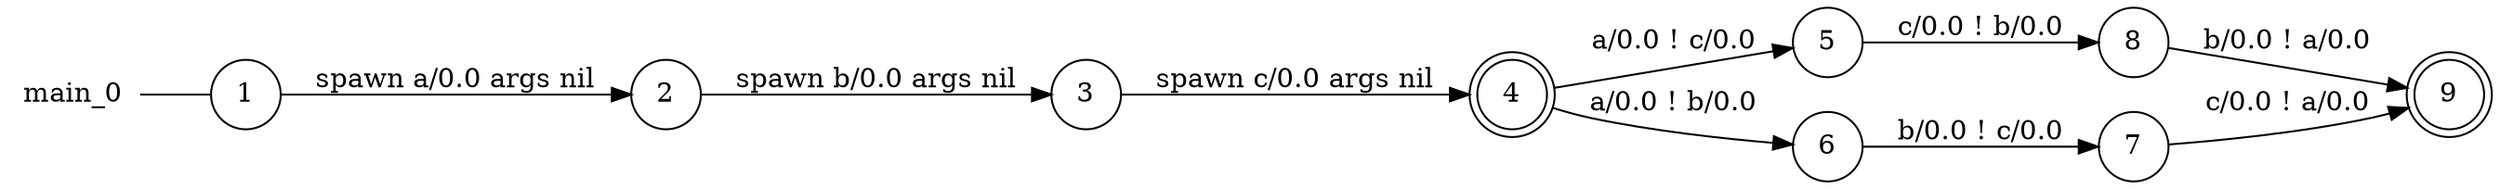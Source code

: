 digraph main_0 {
	rankdir="LR";
	n_0 [label="main_0", shape="plaintext"];
	n_1 [id="9", shape=circle, label="5"];
	n_2 [id="1", shape=circle, label="1"];
	n_0 -> n_2 [arrowhead=none];
	n_3 [id="7", shape=doublecircle, label="4"];
	n_4 [id="4", shape=circle, label="8"];
	n_5 [id="6", shape=circle, label="7"];
	n_6 [id="3", shape=circle, label="2"];
	n_7 [id="2", shape=doublecircle, label="9"];
	n_8 [id="10", shape=circle, label="3"];
	n_9 [id="5", shape=circle, label="6"];

	n_2 -> n_6 [id="[$e|5]", label="spawn a/0.0 args nil"];
	n_6 -> n_8 [id="[$e|6]", label="spawn b/0.0 args nil"];
	n_3 -> n_1 [id="[$e|8]", label="a/0.0 ! c/0.0"];
	n_4 -> n_7 [id="[$e|9]", label="b/0.0 ! a/0.0"];
	n_8 -> n_3 [id="[$e|3]", label="spawn c/0.0 args nil"];
	n_5 -> n_7 [id="[$e|4]", label="c/0.0 ! a/0.0"];
	n_9 -> n_5 [id="[$e|2]", label="b/0.0 ! c/0.0"];
	n_3 -> n_9 [id="[$e|0]", label="a/0.0 ! b/0.0"];
	n_1 -> n_4 [id="[$e|1]", label="c/0.0 ! b/0.0"];
}
